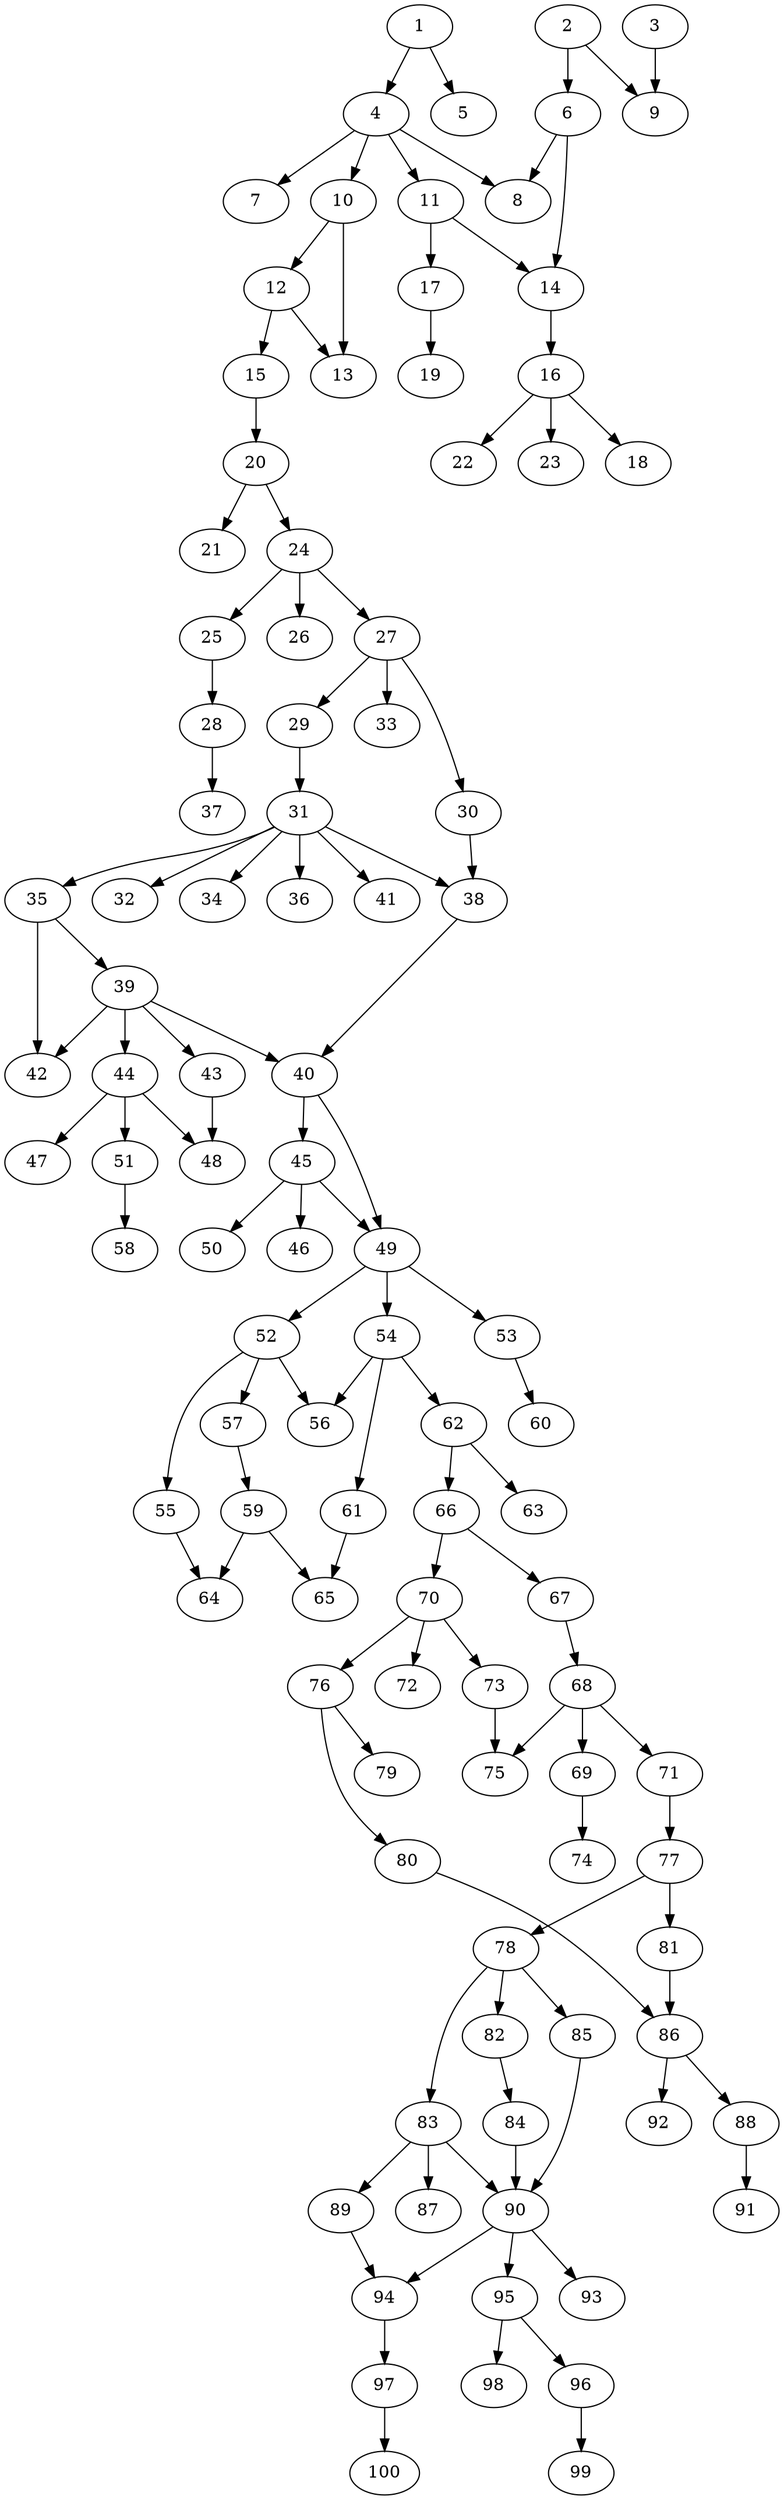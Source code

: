// DAG automatically generated by daggen at Tue Jul 18 11:30:58 2017
// ./daggen --dot -n 100 --fat 0.2 --regular 0.2 --density 0.8 --jump 4 
digraph G {
  1 [size="33116601159", alpha="0.18"]
  1 -> 4 [size ="838860800"]
  1 -> 5 [size ="838860800"]
  2 [size="1073741824000", alpha="0.16"]
  2 -> 6 [size ="838860800"]
  2 -> 9 [size ="838860800"]
  3 [size="68719476736", alpha="0.18"]
  3 -> 9 [size ="134217728"]
  4 [size="782757789696", alpha="0.01"]
  4 -> 7 [size ="679477248"]
  4 -> 8 [size ="679477248"]
  4 -> 10 [size ="679477248"]
  4 -> 11 [size ="679477248"]
  5 [size="1073741824000", alpha="0.03"]
  6 [size="59649331919", alpha="0.02"]
  6 -> 8 [size ="75497472"]
  6 -> 14 [size ="75497472"]
  7 [size="1073741824000", alpha="0.19"]
  8 [size="8589934592", alpha="0.19"]
  9 [size="2125257741", alpha="0.02"]
  10 [size="38992312810", alpha="0.09"]
  10 -> 12 [size ="75497472"]
  10 -> 13 [size ="75497472"]
  11 [size="549755813888", alpha="0.12"]
  11 -> 14 [size ="536870912"]
  11 -> 17 [size ="536870912"]
  12 [size="549755813888", alpha="0.15"]
  12 -> 13 [size ="536870912"]
  12 -> 15 [size ="536870912"]
  13 [size="98189799507", alpha="0.11"]
  14 [size="131760744550", alpha="0.12"]
  14 -> 16 [size ="411041792"]
  15 [size="203053721496", alpha="0.05"]
  15 -> 20 [size ="134217728"]
  16 [size="545615545294", alpha="0.14"]
  16 -> 18 [size ="411041792"]
  16 -> 22 [size ="411041792"]
  16 -> 23 [size ="411041792"]
  17 [size="19939381298", alpha="0.06"]
  17 -> 19 [size ="75497472"]
  18 [size="68719476736", alpha="0.02"]
  19 [size="368293445632", alpha="0.08"]
  20 [size="68719476736", alpha="0.14"]
  20 -> 21 [size ="134217728"]
  20 -> 24 [size ="134217728"]
  21 [size="19327254332", alpha="0.04"]
  22 [size="2090799536", alpha="0.06"]
  23 [size="590129971106", alpha="0.10"]
  24 [size="28991029248", alpha="0.05"]
  24 -> 25 [size ="75497472"]
  24 -> 26 [size ="75497472"]
  24 -> 27 [size ="75497472"]
  25 [size="782757789696", alpha="0.03"]
  25 -> 28 [size ="679477248"]
  26 [size="17479122392", alpha="0.09"]
  27 [size="312733730933", alpha="0.14"]
  27 -> 29 [size ="209715200"]
  27 -> 30 [size ="209715200"]
  27 -> 33 [size ="209715200"]
  28 [size="8171419600", alpha="0.17"]
  28 -> 37 [size ="134217728"]
  29 [size="1054393841854", alpha="0.00"]
  29 -> 31 [size ="838860800"]
  30 [size="549755813888", alpha="0.12"]
  30 -> 38 [size ="536870912"]
  31 [size="101435162620", alpha="0.06"]
  31 -> 32 [size ="75497472"]
  31 -> 34 [size ="75497472"]
  31 -> 35 [size ="75497472"]
  31 -> 36 [size ="75497472"]
  31 -> 38 [size ="75497472"]
  31 -> 41 [size ="75497472"]
  32 [size="549755813888", alpha="0.10"]
  33 [size="113627307725", alpha="0.06"]
  34 [size="302515873389", alpha="0.16"]
  35 [size="738550230121", alpha="0.03"]
  35 -> 39 [size ="679477248"]
  35 -> 42 [size ="679477248"]
  36 [size="18344137497", alpha="0.10"]
  37 [size="368293445632", alpha="0.06"]
  38 [size="1228539882539", alpha="0.02"]
  38 -> 40 [size ="838860800"]
  39 [size="172891164004", alpha="0.08"]
  39 -> 40 [size ="536870912"]
  39 -> 42 [size ="536870912"]
  39 -> 43 [size ="536870912"]
  39 -> 44 [size ="536870912"]
  40 [size="461255320070", alpha="0.19"]
  40 -> 45 [size ="301989888"]
  40 -> 49 [size ="301989888"]
  41 [size="8589934592", alpha="0.10"]
  42 [size="231928233984", alpha="0.06"]
  43 [size="368293445632", alpha="0.02"]
  43 -> 48 [size ="411041792"]
  44 [size="21994180938", alpha="0.09"]
  44 -> 47 [size ="679477248"]
  44 -> 48 [size ="679477248"]
  44 -> 51 [size ="679477248"]
  45 [size="4298303884", alpha="0.07"]
  45 -> 46 [size ="301989888"]
  45 -> 49 [size ="301989888"]
  45 -> 50 [size ="301989888"]
  46 [size="1073741824000", alpha="0.14"]
  47 [size="29760738172", alpha="0.05"]
  48 [size="43416230610", alpha="0.17"]
  49 [size="368293445632", alpha="0.01"]
  49 -> 52 [size ="411041792"]
  49 -> 53 [size ="411041792"]
  49 -> 54 [size ="411041792"]
  50 [size="239955902554", alpha="0.19"]
  51 [size="231928233984", alpha="0.07"]
  51 -> 58 [size ="301989888"]
  52 [size="150120857652", alpha="0.15"]
  52 -> 55 [size ="134217728"]
  52 -> 56 [size ="134217728"]
  52 -> 57 [size ="134217728"]
  53 [size="665001107805", alpha="0.15"]
  53 -> 60 [size ="679477248"]
  54 [size="28991029248", alpha="0.19"]
  54 -> 56 [size ="75497472"]
  54 -> 61 [size ="75497472"]
  54 -> 62 [size ="75497472"]
  55 [size="190736291315", alpha="0.04"]
  55 -> 64 [size ="209715200"]
  56 [size="8319850515", alpha="0.02"]
  57 [size="549755813888", alpha="0.02"]
  57 -> 59 [size ="536870912"]
  58 [size="2884658302", alpha="0.13"]
  59 [size="91814317449", alpha="0.13"]
  59 -> 64 [size ="209715200"]
  59 -> 65 [size ="209715200"]
  60 [size="782757789696", alpha="0.13"]
  61 [size="68719476736", alpha="0.10"]
  61 -> 65 [size ="134217728"]
  62 [size="4185181606", alpha="0.11"]
  62 -> 63 [size ="75497472"]
  62 -> 66 [size ="75497472"]
  63 [size="134217728000", alpha="0.18"]
  64 [size="45548396344", alpha="0.14"]
  65 [size="2015564650", alpha="0.07"]
  66 [size="636621927310", alpha="0.01"]
  66 -> 67 [size ="411041792"]
  66 -> 70 [size ="411041792"]
  67 [size="653206350", alpha="0.19"]
  67 -> 68 [size ="75497472"]
  68 [size="549755813888", alpha="0.01"]
  68 -> 69 [size ="536870912"]
  68 -> 71 [size ="536870912"]
  68 -> 75 [size ="536870912"]
  69 [size="116325258068", alpha="0.15"]
  69 -> 74 [size ="411041792"]
  70 [size="1412978054621", alpha="0.05"]
  70 -> 72 [size ="838860800"]
  70 -> 73 [size ="838860800"]
  70 -> 76 [size ="838860800"]
  71 [size="368293445632", alpha="0.12"]
  71 -> 77 [size ="411041792"]
  72 [size="256284167008", alpha="0.03"]
  73 [size="2368865234", alpha="0.18"]
  73 -> 75 [size ="134217728"]
  74 [size="8589934592", alpha="0.04"]
  75 [size="13418686774", alpha="0.06"]
  76 [size="29393729278", alpha="0.08"]
  76 -> 79 [size ="536870912"]
  76 -> 80 [size ="536870912"]
  77 [size="1073741824000", alpha="0.16"]
  77 -> 78 [size ="838860800"]
  77 -> 81 [size ="838860800"]
  78 [size="22135790304", alpha="0.10"]
  78 -> 82 [size ="679477248"]
  78 -> 83 [size ="679477248"]
  78 -> 85 [size ="679477248"]
  79 [size="144965362428", alpha="0.07"]
  80 [size="103673851956", alpha="0.11"]
  80 -> 86 [size ="134217728"]
  81 [size="25994350121", alpha="0.14"]
  81 -> 86 [size ="411041792"]
  82 [size="231027557689", alpha="0.01"]
  82 -> 84 [size ="301989888"]
  83 [size="511328720", alpha="0.16"]
  83 -> 87 [size ="33554432"]
  83 -> 89 [size ="33554432"]
  83 -> 90 [size ="33554432"]
  84 [size="1073741824000", alpha="0.17"]
  84 -> 90 [size ="838860800"]
  85 [size="11518405904", alpha="0.10"]
  85 -> 90 [size ="411041792"]
  86 [size="782757789696", alpha="0.06"]
  86 -> 88 [size ="679477248"]
  86 -> 92 [size ="679477248"]
  87 [size="11830774841", alpha="0.04"]
  88 [size="231928233984", alpha="0.03"]
  88 -> 91 [size ="301989888"]
  89 [size="28991029248", alpha="0.13"]
  89 -> 94 [size ="75497472"]
  90 [size="368293445632", alpha="0.13"]
  90 -> 93 [size ="411041792"]
  90 -> 94 [size ="411041792"]
  90 -> 95 [size ="411041792"]
  91 [size="181062568188", alpha="0.18"]
  92 [size="641652542544", alpha="0.06"]
  93 [size="8589934592", alpha="0.17"]
  94 [size="39146481476", alpha="0.20"]
  94 -> 97 [size ="33554432"]
  95 [size="1073741824000", alpha="0.09"]
  95 -> 96 [size ="838860800"]
  95 -> 98 [size ="838860800"]
  96 [size="1073741824000", alpha="0.00"]
  96 -> 99 [size ="838860800"]
  97 [size="58799863140", alpha="0.15"]
  97 -> 100 [size ="75497472"]
  98 [size="79503210132", alpha="0.03"]
  99 [size="68719476736", alpha="0.00"]
  100 [size="368293445632", alpha="0.12"]
}
